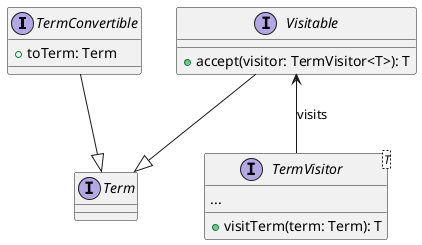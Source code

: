 @startuml
interface TermConvertible {
    + toTerm: Term
}

interface TermVisitor<T> {
    + visitTerm(term: Term): T
    ...
}

interface Visitable {
    + accept(visitor: TermVisitor<T>): T
}

interface Term

Visitable --|> Term
TermConvertible --|> Term
Visitable <-- TermVisitor : visits
@enduml